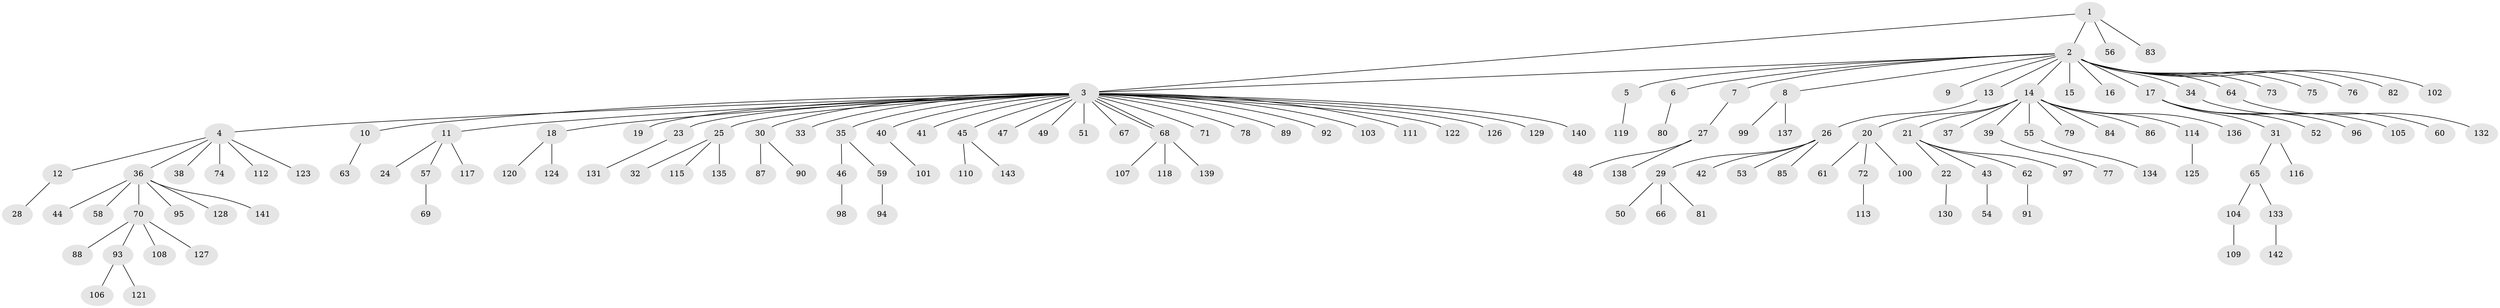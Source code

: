 // Generated by graph-tools (version 1.1) at 2025/48/03/09/25 04:48:40]
// undirected, 143 vertices, 144 edges
graph export_dot {
graph [start="1"]
  node [color=gray90,style=filled];
  1;
  2;
  3;
  4;
  5;
  6;
  7;
  8;
  9;
  10;
  11;
  12;
  13;
  14;
  15;
  16;
  17;
  18;
  19;
  20;
  21;
  22;
  23;
  24;
  25;
  26;
  27;
  28;
  29;
  30;
  31;
  32;
  33;
  34;
  35;
  36;
  37;
  38;
  39;
  40;
  41;
  42;
  43;
  44;
  45;
  46;
  47;
  48;
  49;
  50;
  51;
  52;
  53;
  54;
  55;
  56;
  57;
  58;
  59;
  60;
  61;
  62;
  63;
  64;
  65;
  66;
  67;
  68;
  69;
  70;
  71;
  72;
  73;
  74;
  75;
  76;
  77;
  78;
  79;
  80;
  81;
  82;
  83;
  84;
  85;
  86;
  87;
  88;
  89;
  90;
  91;
  92;
  93;
  94;
  95;
  96;
  97;
  98;
  99;
  100;
  101;
  102;
  103;
  104;
  105;
  106;
  107;
  108;
  109;
  110;
  111;
  112;
  113;
  114;
  115;
  116;
  117;
  118;
  119;
  120;
  121;
  122;
  123;
  124;
  125;
  126;
  127;
  128;
  129;
  130;
  131;
  132;
  133;
  134;
  135;
  136;
  137;
  138;
  139;
  140;
  141;
  142;
  143;
  1 -- 2;
  1 -- 3;
  1 -- 56;
  1 -- 83;
  2 -- 3;
  2 -- 5;
  2 -- 6;
  2 -- 7;
  2 -- 8;
  2 -- 9;
  2 -- 13;
  2 -- 14;
  2 -- 15;
  2 -- 16;
  2 -- 17;
  2 -- 34;
  2 -- 64;
  2 -- 73;
  2 -- 75;
  2 -- 76;
  2 -- 82;
  2 -- 102;
  3 -- 4;
  3 -- 10;
  3 -- 11;
  3 -- 18;
  3 -- 19;
  3 -- 23;
  3 -- 25;
  3 -- 30;
  3 -- 33;
  3 -- 35;
  3 -- 40;
  3 -- 41;
  3 -- 45;
  3 -- 47;
  3 -- 49;
  3 -- 51;
  3 -- 67;
  3 -- 68;
  3 -- 68;
  3 -- 71;
  3 -- 78;
  3 -- 89;
  3 -- 92;
  3 -- 103;
  3 -- 111;
  3 -- 122;
  3 -- 126;
  3 -- 129;
  3 -- 140;
  4 -- 12;
  4 -- 36;
  4 -- 38;
  4 -- 74;
  4 -- 112;
  4 -- 123;
  5 -- 119;
  6 -- 80;
  7 -- 27;
  8 -- 99;
  8 -- 137;
  10 -- 63;
  11 -- 24;
  11 -- 57;
  11 -- 117;
  12 -- 28;
  13 -- 26;
  14 -- 20;
  14 -- 21;
  14 -- 37;
  14 -- 39;
  14 -- 55;
  14 -- 79;
  14 -- 84;
  14 -- 86;
  14 -- 114;
  14 -- 136;
  17 -- 31;
  17 -- 52;
  17 -- 96;
  17 -- 105;
  18 -- 120;
  18 -- 124;
  20 -- 61;
  20 -- 72;
  20 -- 100;
  21 -- 22;
  21 -- 43;
  21 -- 62;
  21 -- 97;
  22 -- 130;
  23 -- 131;
  25 -- 32;
  25 -- 115;
  25 -- 135;
  26 -- 29;
  26 -- 42;
  26 -- 53;
  26 -- 85;
  27 -- 48;
  27 -- 138;
  29 -- 50;
  29 -- 66;
  29 -- 81;
  30 -- 87;
  30 -- 90;
  31 -- 65;
  31 -- 116;
  34 -- 60;
  35 -- 46;
  35 -- 59;
  36 -- 44;
  36 -- 58;
  36 -- 70;
  36 -- 95;
  36 -- 128;
  36 -- 141;
  39 -- 77;
  40 -- 101;
  43 -- 54;
  45 -- 110;
  45 -- 143;
  46 -- 98;
  55 -- 134;
  57 -- 69;
  59 -- 94;
  62 -- 91;
  64 -- 132;
  65 -- 104;
  65 -- 133;
  68 -- 107;
  68 -- 118;
  68 -- 139;
  70 -- 88;
  70 -- 93;
  70 -- 108;
  70 -- 127;
  72 -- 113;
  93 -- 106;
  93 -- 121;
  104 -- 109;
  114 -- 125;
  133 -- 142;
}
